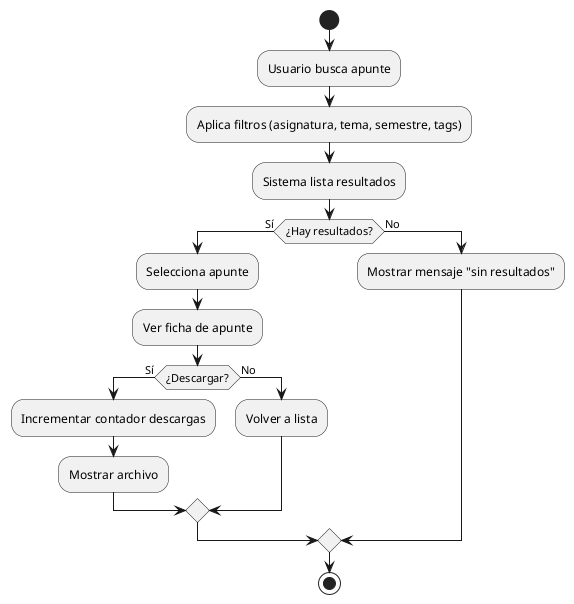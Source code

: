@startuml
start
:Usuario busca apunte;
:Aplica filtros (asignatura, tema, semestre, tags);
:Sistema lista resultados;
if (¿Hay resultados?) then (Sí)
:Selecciona apunte;
:Ver ficha de apunte;
if (¿Descargar?) then (Sí)
:Incrementar contador descargas;
:Mostrar archivo;
else (No)
:Volver a lista;
endif
else (No)
:Mostrar mensaje "sin resultados";
endif
stop
@enduml